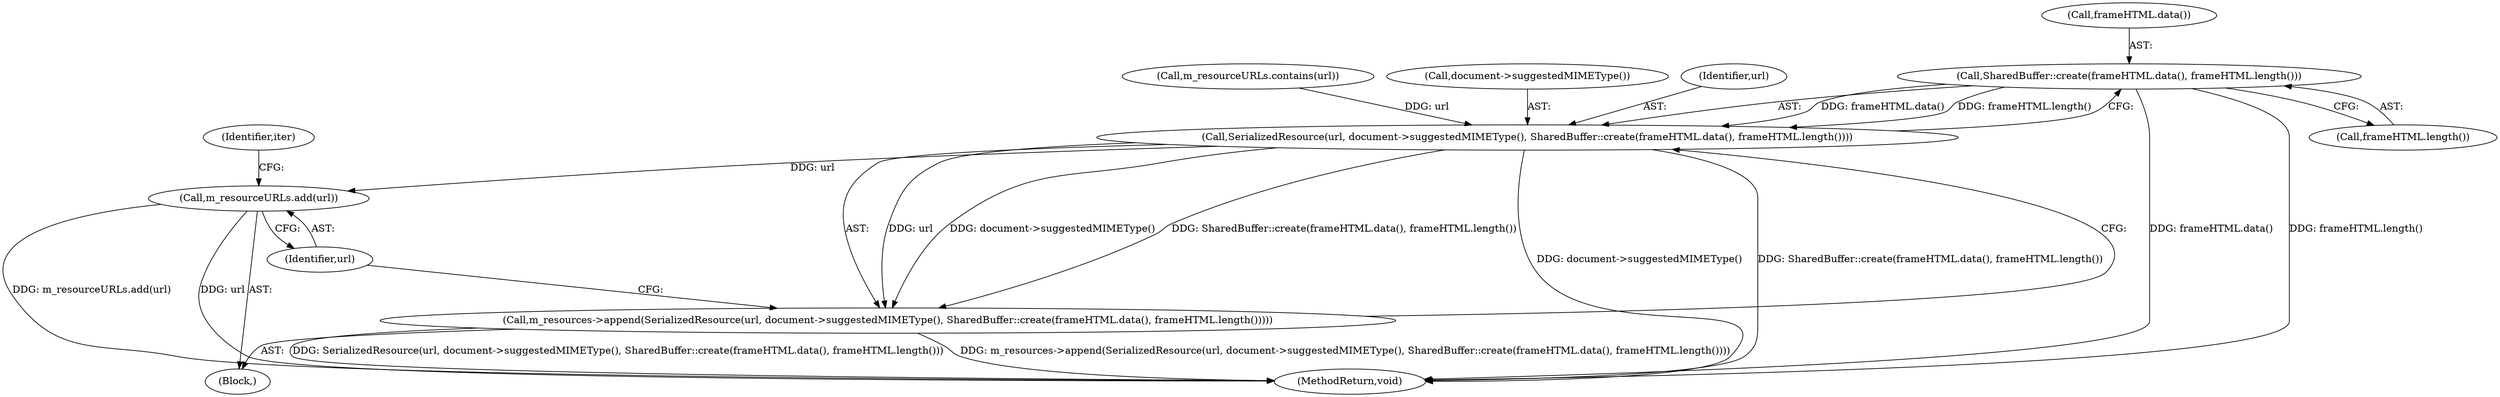 digraph "0_Chrome_7f0126ff011142c8619b10a6e64d04d1745c503a_7@API" {
"1000152" [label="(Call,SharedBuffer::create(frameHTML.data(), frameHTML.length()))"];
"1000149" [label="(Call,SerializedResource(url, document->suggestedMIMEType(), SharedBuffer::create(frameHTML.data(), frameHTML.length())))"];
"1000148" [label="(Call,m_resources->append(SerializedResource(url, document->suggestedMIMEType(), SharedBuffer::create(frameHTML.data(), frameHTML.length()))))"];
"1000155" [label="(Call,m_resourceURLs.add(url))"];
"1000296" [label="(MethodReturn,void)"];
"1000103" [label="(Block,)"];
"1000156" [label="(Identifier,url)"];
"1000148" [label="(Call,m_resources->append(SerializedResource(url, document->suggestedMIMEType(), SharedBuffer::create(frameHTML.data(), frameHTML.length()))))"];
"1000153" [label="(Call,frameHTML.data())"];
"1000152" [label="(Call,SharedBuffer::create(frameHTML.data(), frameHTML.length()))"];
"1000154" [label="(Call,frameHTML.length())"];
"1000123" [label="(Call,m_resourceURLs.contains(url))"];
"1000155" [label="(Call,m_resourceURLs.add(url))"];
"1000160" [label="(Identifier,iter)"];
"1000151" [label="(Call,document->suggestedMIMEType())"];
"1000150" [label="(Identifier,url)"];
"1000149" [label="(Call,SerializedResource(url, document->suggestedMIMEType(), SharedBuffer::create(frameHTML.data(), frameHTML.length())))"];
"1000152" -> "1000149"  [label="AST: "];
"1000152" -> "1000154"  [label="CFG: "];
"1000153" -> "1000152"  [label="AST: "];
"1000154" -> "1000152"  [label="AST: "];
"1000149" -> "1000152"  [label="CFG: "];
"1000152" -> "1000296"  [label="DDG: frameHTML.data()"];
"1000152" -> "1000296"  [label="DDG: frameHTML.length()"];
"1000152" -> "1000149"  [label="DDG: frameHTML.data()"];
"1000152" -> "1000149"  [label="DDG: frameHTML.length()"];
"1000149" -> "1000148"  [label="AST: "];
"1000150" -> "1000149"  [label="AST: "];
"1000151" -> "1000149"  [label="AST: "];
"1000148" -> "1000149"  [label="CFG: "];
"1000149" -> "1000296"  [label="DDG: document->suggestedMIMEType()"];
"1000149" -> "1000296"  [label="DDG: SharedBuffer::create(frameHTML.data(), frameHTML.length())"];
"1000149" -> "1000148"  [label="DDG: url"];
"1000149" -> "1000148"  [label="DDG: document->suggestedMIMEType()"];
"1000149" -> "1000148"  [label="DDG: SharedBuffer::create(frameHTML.data(), frameHTML.length())"];
"1000123" -> "1000149"  [label="DDG: url"];
"1000149" -> "1000155"  [label="DDG: url"];
"1000148" -> "1000103"  [label="AST: "];
"1000156" -> "1000148"  [label="CFG: "];
"1000148" -> "1000296"  [label="DDG: SerializedResource(url, document->suggestedMIMEType(), SharedBuffer::create(frameHTML.data(), frameHTML.length()))"];
"1000148" -> "1000296"  [label="DDG: m_resources->append(SerializedResource(url, document->suggestedMIMEType(), SharedBuffer::create(frameHTML.data(), frameHTML.length())))"];
"1000155" -> "1000103"  [label="AST: "];
"1000155" -> "1000156"  [label="CFG: "];
"1000156" -> "1000155"  [label="AST: "];
"1000160" -> "1000155"  [label="CFG: "];
"1000155" -> "1000296"  [label="DDG: m_resourceURLs.add(url)"];
"1000155" -> "1000296"  [label="DDG: url"];
}
